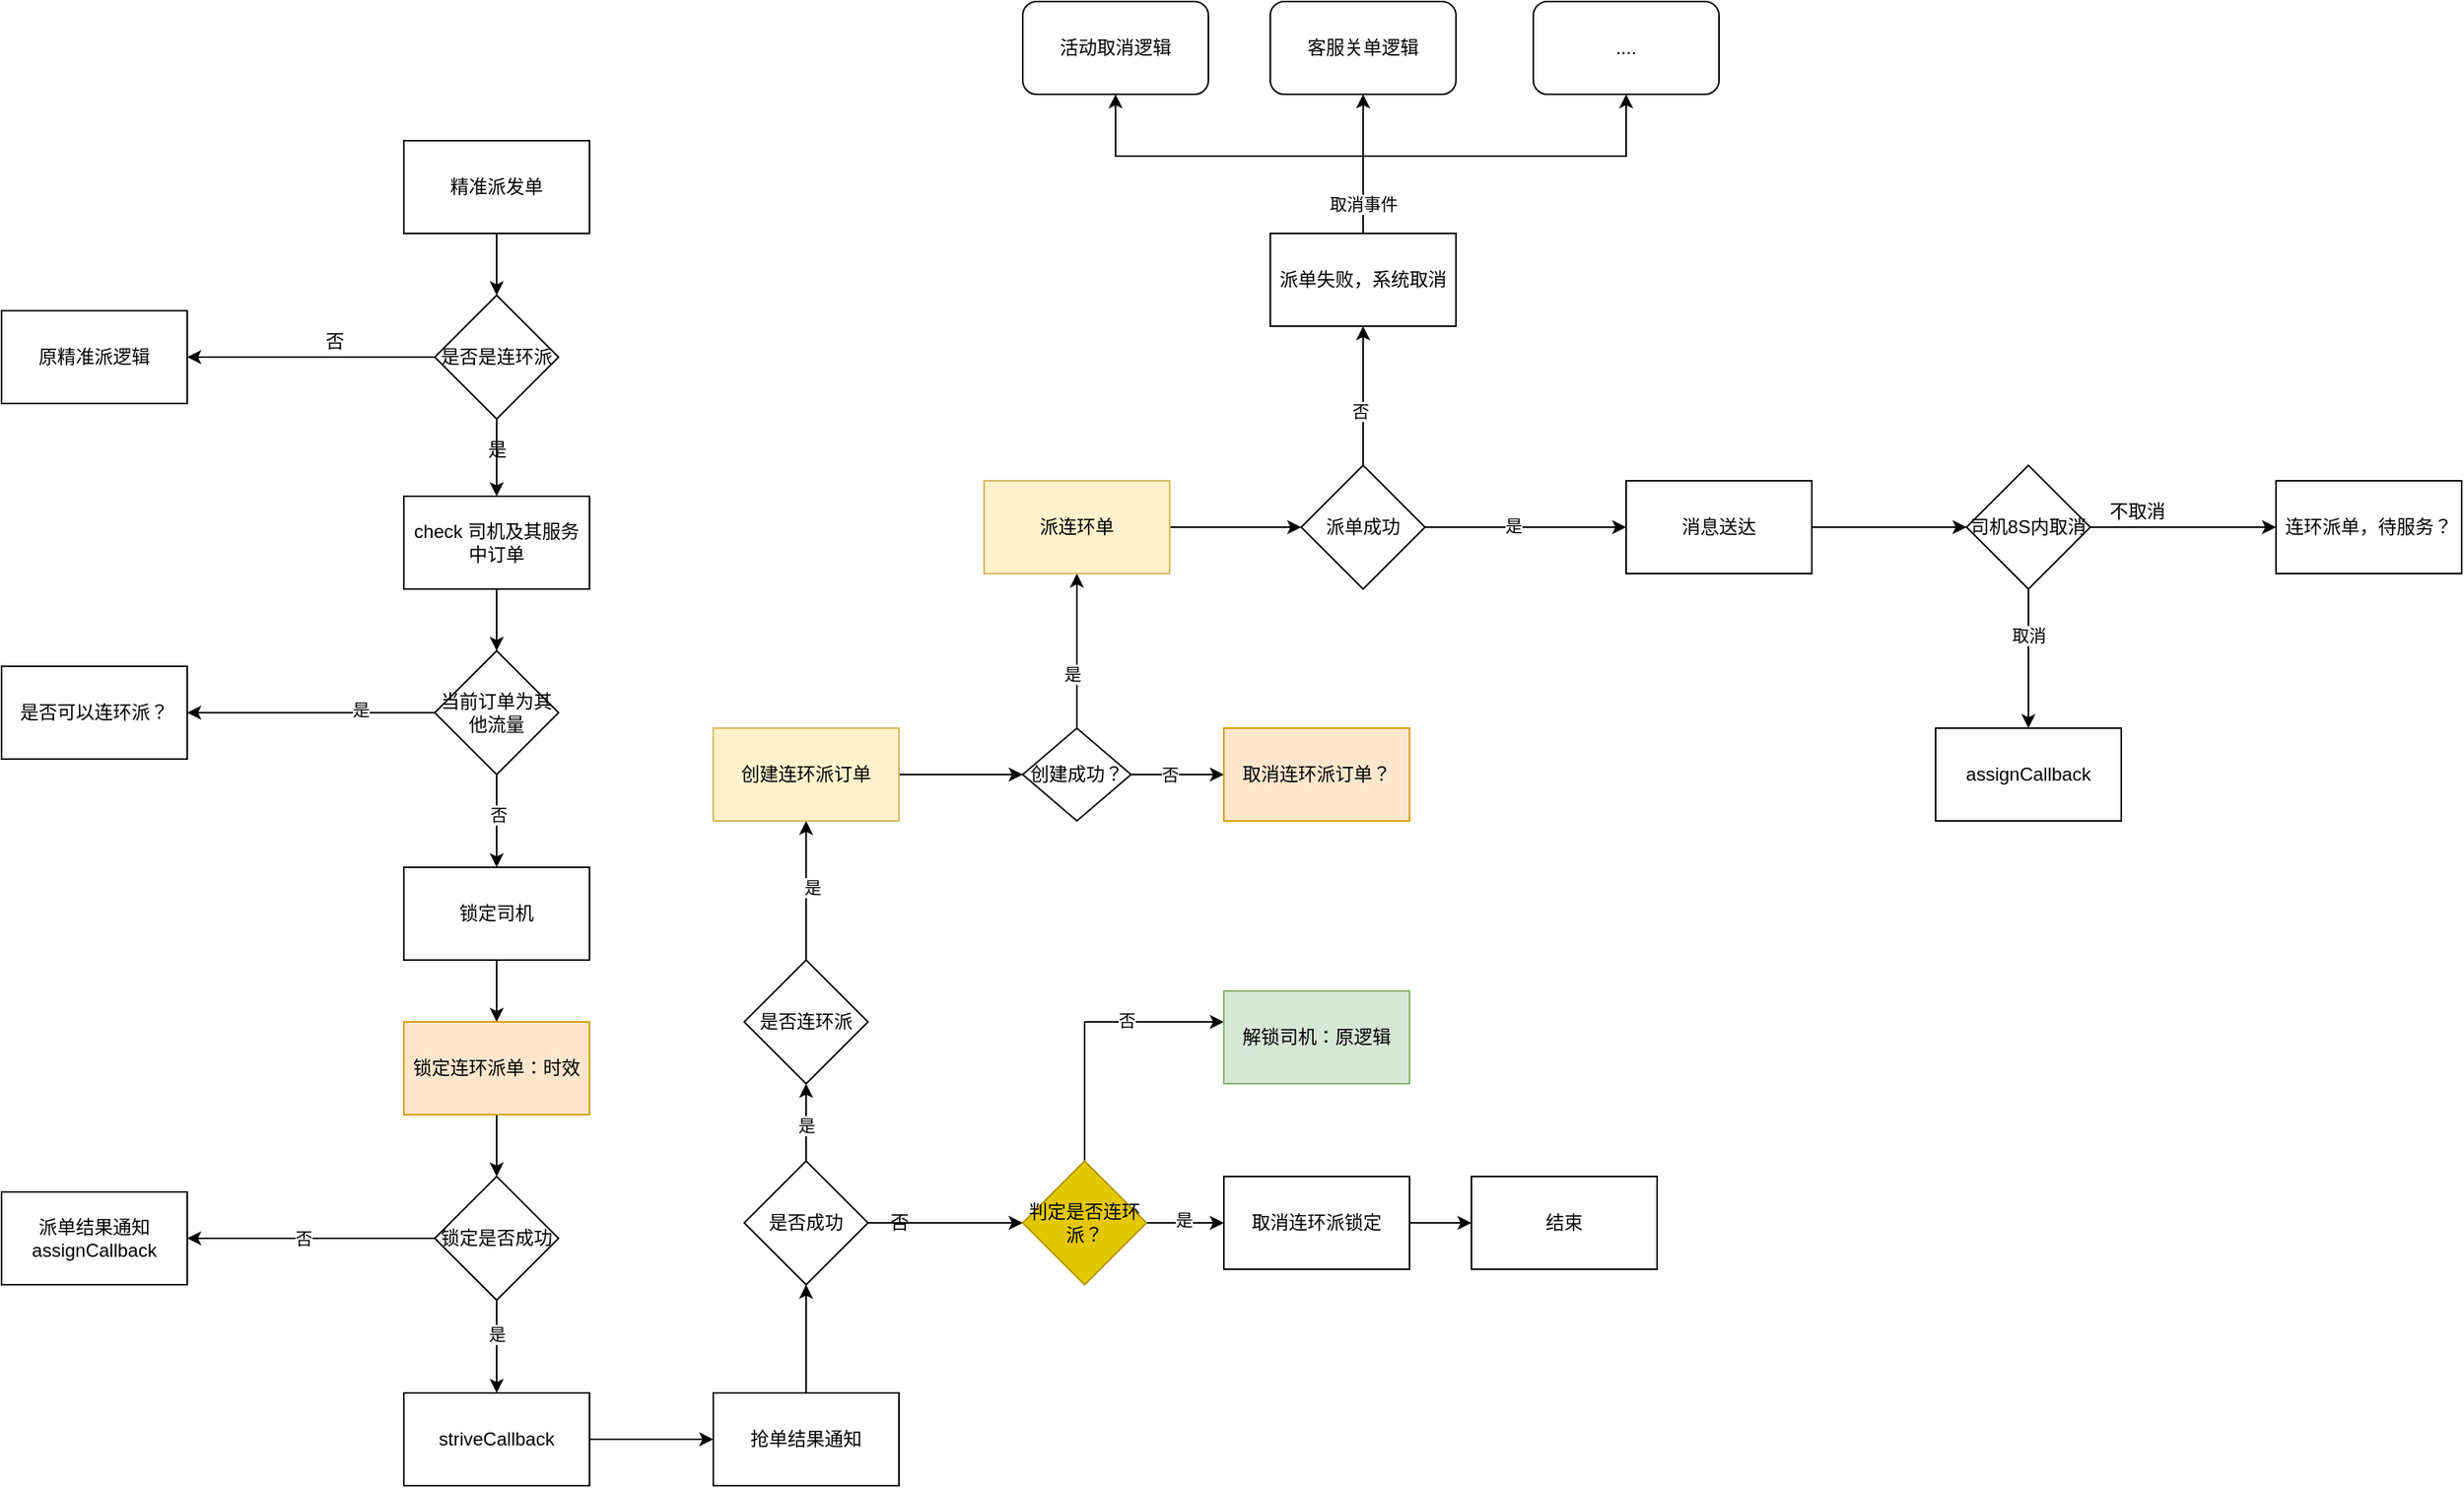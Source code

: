 <mxfile version="14.7.3" type="github">
  <diagram id="HriOcDttCyKX-bXiYPCW" name="Page-1">
    <mxGraphModel dx="1678" dy="905" grid="1" gridSize="10" guides="1" tooltips="1" connect="1" arrows="1" fold="1" page="1" pageScale="1" pageWidth="827" pageHeight="1169" math="0" shadow="0">
      <root>
        <mxCell id="0" />
        <mxCell id="1" parent="0" />
        <mxCell id="NyaL6x0_iCmJU8p4krJc-3" style="edgeStyle=orthogonalEdgeStyle;rounded=0;orthogonalLoop=1;jettySize=auto;html=1;" edge="1" parent="1" source="NyaL6x0_iCmJU8p4krJc-1" target="NyaL6x0_iCmJU8p4krJc-2">
          <mxGeometry relative="1" as="geometry" />
        </mxCell>
        <mxCell id="NyaL6x0_iCmJU8p4krJc-1" value="精准派发单" style="rounded=0;whiteSpace=wrap;html=1;" vertex="1" parent="1">
          <mxGeometry x="360" y="190" width="120" height="60" as="geometry" />
        </mxCell>
        <mxCell id="NyaL6x0_iCmJU8p4krJc-5" value="" style="edgeStyle=orthogonalEdgeStyle;rounded=0;orthogonalLoop=1;jettySize=auto;html=1;" edge="1" parent="1" source="NyaL6x0_iCmJU8p4krJc-2" target="NyaL6x0_iCmJU8p4krJc-4">
          <mxGeometry relative="1" as="geometry" />
        </mxCell>
        <mxCell id="NyaL6x0_iCmJU8p4krJc-8" value="" style="edgeStyle=orthogonalEdgeStyle;rounded=0;orthogonalLoop=1;jettySize=auto;html=1;" edge="1" parent="1" source="NyaL6x0_iCmJU8p4krJc-2" target="NyaL6x0_iCmJU8p4krJc-7">
          <mxGeometry relative="1" as="geometry" />
        </mxCell>
        <mxCell id="NyaL6x0_iCmJU8p4krJc-2" value="是否是连环派" style="rhombus;whiteSpace=wrap;html=1;" vertex="1" parent="1">
          <mxGeometry x="380" y="290" width="80" height="80" as="geometry" />
        </mxCell>
        <mxCell id="NyaL6x0_iCmJU8p4krJc-4" value="原精准派逻辑" style="whiteSpace=wrap;html=1;" vertex="1" parent="1">
          <mxGeometry x="100" y="300" width="120" height="60" as="geometry" />
        </mxCell>
        <mxCell id="NyaL6x0_iCmJU8p4krJc-6" value="否" style="text;html=1;align=center;verticalAlign=middle;resizable=0;points=[];autosize=1;strokeColor=none;" vertex="1" parent="1">
          <mxGeometry x="300" y="310" width="30" height="20" as="geometry" />
        </mxCell>
        <mxCell id="NyaL6x0_iCmJU8p4krJc-11" value="" style="edgeStyle=orthogonalEdgeStyle;rounded=0;orthogonalLoop=1;jettySize=auto;html=1;" edge="1" parent="1" source="NyaL6x0_iCmJU8p4krJc-7" target="NyaL6x0_iCmJU8p4krJc-10">
          <mxGeometry relative="1" as="geometry" />
        </mxCell>
        <mxCell id="NyaL6x0_iCmJU8p4krJc-7" value="check 司机及其服务中订单" style="whiteSpace=wrap;html=1;" vertex="1" parent="1">
          <mxGeometry x="360" y="420" width="120" height="60" as="geometry" />
        </mxCell>
        <mxCell id="NyaL6x0_iCmJU8p4krJc-9" value="是" style="text;html=1;align=center;verticalAlign=middle;resizable=0;points=[];autosize=1;strokeColor=none;" vertex="1" parent="1">
          <mxGeometry x="405" y="380" width="30" height="20" as="geometry" />
        </mxCell>
        <mxCell id="NyaL6x0_iCmJU8p4krJc-13" value="" style="edgeStyle=orthogonalEdgeStyle;rounded=0;orthogonalLoop=1;jettySize=auto;html=1;" edge="1" parent="1" source="NyaL6x0_iCmJU8p4krJc-10" target="NyaL6x0_iCmJU8p4krJc-12">
          <mxGeometry relative="1" as="geometry" />
        </mxCell>
        <mxCell id="NyaL6x0_iCmJU8p4krJc-14" value="是" style="edgeLabel;html=1;align=center;verticalAlign=middle;resizable=0;points=[];" vertex="1" connectable="0" parent="NyaL6x0_iCmJU8p4krJc-13">
          <mxGeometry x="-0.4" y="-2" relative="1" as="geometry">
            <mxPoint as="offset" />
          </mxGeometry>
        </mxCell>
        <mxCell id="NyaL6x0_iCmJU8p4krJc-16" value="" style="edgeStyle=orthogonalEdgeStyle;rounded=0;orthogonalLoop=1;jettySize=auto;html=1;" edge="1" parent="1" source="NyaL6x0_iCmJU8p4krJc-10" target="NyaL6x0_iCmJU8p4krJc-15">
          <mxGeometry relative="1" as="geometry" />
        </mxCell>
        <mxCell id="NyaL6x0_iCmJU8p4krJc-17" value="否" style="edgeLabel;html=1;align=center;verticalAlign=middle;resizable=0;points=[];" vertex="1" connectable="0" parent="NyaL6x0_iCmJU8p4krJc-16">
          <mxGeometry x="-0.156" y="1" relative="1" as="geometry">
            <mxPoint as="offset" />
          </mxGeometry>
        </mxCell>
        <mxCell id="NyaL6x0_iCmJU8p4krJc-10" value="当前订单为其他流量" style="rhombus;whiteSpace=wrap;html=1;" vertex="1" parent="1">
          <mxGeometry x="380" y="520" width="80" height="80" as="geometry" />
        </mxCell>
        <mxCell id="NyaL6x0_iCmJU8p4krJc-12" value="是否可以连环派？" style="whiteSpace=wrap;html=1;" vertex="1" parent="1">
          <mxGeometry x="100" y="530" width="120" height="60" as="geometry" />
        </mxCell>
        <mxCell id="NyaL6x0_iCmJU8p4krJc-19" value="" style="edgeStyle=orthogonalEdgeStyle;rounded=0;orthogonalLoop=1;jettySize=auto;html=1;" edge="1" parent="1" source="NyaL6x0_iCmJU8p4krJc-15" target="NyaL6x0_iCmJU8p4krJc-18">
          <mxGeometry relative="1" as="geometry" />
        </mxCell>
        <mxCell id="NyaL6x0_iCmJU8p4krJc-15" value="锁定司机" style="whiteSpace=wrap;html=1;" vertex="1" parent="1">
          <mxGeometry x="360" y="660" width="120" height="60" as="geometry" />
        </mxCell>
        <mxCell id="NyaL6x0_iCmJU8p4krJc-21" value="" style="edgeStyle=orthogonalEdgeStyle;rounded=0;orthogonalLoop=1;jettySize=auto;html=1;" edge="1" parent="1" source="NyaL6x0_iCmJU8p4krJc-18" target="NyaL6x0_iCmJU8p4krJc-20">
          <mxGeometry relative="1" as="geometry" />
        </mxCell>
        <mxCell id="NyaL6x0_iCmJU8p4krJc-18" value="锁定连环派单：时效" style="whiteSpace=wrap;html=1;fillColor=#ffe6cc;strokeColor=#d79b00;" vertex="1" parent="1">
          <mxGeometry x="360" y="760" width="120" height="60" as="geometry" />
        </mxCell>
        <mxCell id="NyaL6x0_iCmJU8p4krJc-23" value="" style="edgeStyle=orthogonalEdgeStyle;rounded=0;orthogonalLoop=1;jettySize=auto;html=1;" edge="1" parent="1" source="NyaL6x0_iCmJU8p4krJc-20" target="NyaL6x0_iCmJU8p4krJc-22">
          <mxGeometry relative="1" as="geometry" />
        </mxCell>
        <mxCell id="NyaL6x0_iCmJU8p4krJc-24" value="否&lt;br&gt;" style="edgeLabel;html=1;align=center;verticalAlign=middle;resizable=0;points=[];" vertex="1" connectable="0" parent="NyaL6x0_iCmJU8p4krJc-23">
          <mxGeometry x="0.06" relative="1" as="geometry">
            <mxPoint as="offset" />
          </mxGeometry>
        </mxCell>
        <mxCell id="NyaL6x0_iCmJU8p4krJc-26" value="" style="edgeStyle=orthogonalEdgeStyle;rounded=0;orthogonalLoop=1;jettySize=auto;html=1;" edge="1" parent="1" source="NyaL6x0_iCmJU8p4krJc-20" target="NyaL6x0_iCmJU8p4krJc-25">
          <mxGeometry relative="1" as="geometry" />
        </mxCell>
        <mxCell id="NyaL6x0_iCmJU8p4krJc-27" value="是" style="edgeLabel;html=1;align=center;verticalAlign=middle;resizable=0;points=[];" vertex="1" connectable="0" parent="NyaL6x0_iCmJU8p4krJc-26">
          <mxGeometry x="-0.289" relative="1" as="geometry">
            <mxPoint as="offset" />
          </mxGeometry>
        </mxCell>
        <mxCell id="NyaL6x0_iCmJU8p4krJc-20" value="锁定是否成功" style="rhombus;whiteSpace=wrap;html=1;" vertex="1" parent="1">
          <mxGeometry x="380" y="860" width="80" height="80" as="geometry" />
        </mxCell>
        <mxCell id="NyaL6x0_iCmJU8p4krJc-22" value="&lt;div&gt;&lt;span&gt;派单结果通知assignCallback&lt;/span&gt;&lt;br&gt;&lt;/div&gt;" style="whiteSpace=wrap;html=1;" vertex="1" parent="1">
          <mxGeometry x="100" y="870" width="120" height="60" as="geometry" />
        </mxCell>
        <mxCell id="NyaL6x0_iCmJU8p4krJc-33" value="" style="edgeStyle=orthogonalEdgeStyle;rounded=0;orthogonalLoop=1;jettySize=auto;html=1;" edge="1" parent="1" source="NyaL6x0_iCmJU8p4krJc-25" target="NyaL6x0_iCmJU8p4krJc-32">
          <mxGeometry relative="1" as="geometry" />
        </mxCell>
        <mxCell id="NyaL6x0_iCmJU8p4krJc-25" value="striveCallback" style="whiteSpace=wrap;html=1;" vertex="1" parent="1">
          <mxGeometry x="360" y="1000" width="120" height="60" as="geometry" />
        </mxCell>
        <mxCell id="NyaL6x0_iCmJU8p4krJc-35" value="" style="edgeStyle=orthogonalEdgeStyle;rounded=0;orthogonalLoop=1;jettySize=auto;html=1;" edge="1" parent="1" source="NyaL6x0_iCmJU8p4krJc-32" target="NyaL6x0_iCmJU8p4krJc-34">
          <mxGeometry relative="1" as="geometry" />
        </mxCell>
        <mxCell id="NyaL6x0_iCmJU8p4krJc-32" value="抢单结果通知" style="whiteSpace=wrap;html=1;" vertex="1" parent="1">
          <mxGeometry x="560" y="1000" width="120" height="60" as="geometry" />
        </mxCell>
        <mxCell id="NyaL6x0_iCmJU8p4krJc-45" value="" style="edgeStyle=orthogonalEdgeStyle;rounded=0;orthogonalLoop=1;jettySize=auto;html=1;" edge="1" parent="1" source="NyaL6x0_iCmJU8p4krJc-34" target="NyaL6x0_iCmJU8p4krJc-44">
          <mxGeometry relative="1" as="geometry" />
        </mxCell>
        <mxCell id="NyaL6x0_iCmJU8p4krJc-54" value="" style="edgeStyle=orthogonalEdgeStyle;rounded=0;orthogonalLoop=1;jettySize=auto;html=1;entryX=0.5;entryY=1;entryDx=0;entryDy=0;" edge="1" parent="1" source="NyaL6x0_iCmJU8p4krJc-34" target="NyaL6x0_iCmJU8p4krJc-56">
          <mxGeometry relative="1" as="geometry">
            <mxPoint x="620" y="790" as="targetPoint" />
          </mxGeometry>
        </mxCell>
        <mxCell id="NyaL6x0_iCmJU8p4krJc-55" value="是" style="edgeLabel;html=1;align=center;verticalAlign=middle;resizable=0;points=[];" vertex="1" connectable="0" parent="NyaL6x0_iCmJU8p4krJc-54">
          <mxGeometry x="-0.089" relative="1" as="geometry">
            <mxPoint as="offset" />
          </mxGeometry>
        </mxCell>
        <mxCell id="NyaL6x0_iCmJU8p4krJc-34" value="是否成功" style="rhombus;whiteSpace=wrap;html=1;" vertex="1" parent="1">
          <mxGeometry x="580" y="850" width="80" height="80" as="geometry" />
        </mxCell>
        <mxCell id="NyaL6x0_iCmJU8p4krJc-39" value="" style="edgeStyle=orthogonalEdgeStyle;rounded=0;orthogonalLoop=1;jettySize=auto;html=1;" edge="1" parent="1" source="NyaL6x0_iCmJU8p4krJc-36" target="NyaL6x0_iCmJU8p4krJc-38">
          <mxGeometry relative="1" as="geometry" />
        </mxCell>
        <mxCell id="NyaL6x0_iCmJU8p4krJc-36" value="取消连环派锁定" style="whiteSpace=wrap;html=1;" vertex="1" parent="1">
          <mxGeometry x="890" y="860" width="120" height="60" as="geometry" />
        </mxCell>
        <mxCell id="NyaL6x0_iCmJU8p4krJc-38" value="结束" style="whiteSpace=wrap;html=1;" vertex="1" parent="1">
          <mxGeometry x="1050" y="860" width="120" height="60" as="geometry" />
        </mxCell>
        <mxCell id="NyaL6x0_iCmJU8p4krJc-47" style="edgeStyle=orthogonalEdgeStyle;rounded=0;orthogonalLoop=1;jettySize=auto;html=1;entryX=0;entryY=0.5;entryDx=0;entryDy=0;" edge="1" parent="1" source="NyaL6x0_iCmJU8p4krJc-44" target="NyaL6x0_iCmJU8p4krJc-36">
          <mxGeometry relative="1" as="geometry" />
        </mxCell>
        <mxCell id="NyaL6x0_iCmJU8p4krJc-49" value="是" style="edgeLabel;html=1;align=center;verticalAlign=middle;resizable=0;points=[];" vertex="1" connectable="0" parent="NyaL6x0_iCmJU8p4krJc-47">
          <mxGeometry x="-0.04" y="2" relative="1" as="geometry">
            <mxPoint as="offset" />
          </mxGeometry>
        </mxCell>
        <mxCell id="NyaL6x0_iCmJU8p4krJc-51" value="" style="edgeStyle=orthogonalEdgeStyle;rounded=0;orthogonalLoop=1;jettySize=auto;html=1;" edge="1" parent="1" source="NyaL6x0_iCmJU8p4krJc-44" target="NyaL6x0_iCmJU8p4krJc-50">
          <mxGeometry relative="1" as="geometry">
            <Array as="points">
              <mxPoint x="800" y="760" />
            </Array>
          </mxGeometry>
        </mxCell>
        <mxCell id="NyaL6x0_iCmJU8p4krJc-52" value="否" style="edgeLabel;html=1;align=center;verticalAlign=middle;resizable=0;points=[];" vertex="1" connectable="0" parent="NyaL6x0_iCmJU8p4krJc-51">
          <mxGeometry x="0.294" y="1" relative="1" as="geometry">
            <mxPoint as="offset" />
          </mxGeometry>
        </mxCell>
        <mxCell id="NyaL6x0_iCmJU8p4krJc-44" value="判定是否连环派？" style="rhombus;whiteSpace=wrap;html=1;fillColor=#e3c800;strokeColor=#B09500;fontColor=#000000;" vertex="1" parent="1">
          <mxGeometry x="760" y="850" width="80" height="80" as="geometry" />
        </mxCell>
        <mxCell id="NyaL6x0_iCmJU8p4krJc-46" value="否" style="text;html=1;align=center;verticalAlign=middle;resizable=0;points=[];autosize=1;strokeColor=none;" vertex="1" parent="1">
          <mxGeometry x="665" y="880" width="30" height="20" as="geometry" />
        </mxCell>
        <mxCell id="NyaL6x0_iCmJU8p4krJc-50" value="解锁司机：原逻辑" style="whiteSpace=wrap;html=1;fillColor=#d5e8d4;strokeColor=#82b366;" vertex="1" parent="1">
          <mxGeometry x="890" y="740" width="120" height="60" as="geometry" />
        </mxCell>
        <mxCell id="NyaL6x0_iCmJU8p4krJc-59" value="" style="edgeStyle=orthogonalEdgeStyle;rounded=0;orthogonalLoop=1;jettySize=auto;html=1;" edge="1" parent="1" source="NyaL6x0_iCmJU8p4krJc-56" target="NyaL6x0_iCmJU8p4krJc-58">
          <mxGeometry relative="1" as="geometry" />
        </mxCell>
        <mxCell id="NyaL6x0_iCmJU8p4krJc-60" value="是" style="edgeLabel;html=1;align=center;verticalAlign=middle;resizable=0;points=[];" vertex="1" connectable="0" parent="NyaL6x0_iCmJU8p4krJc-59">
          <mxGeometry x="0.04" y="-4" relative="1" as="geometry">
            <mxPoint as="offset" />
          </mxGeometry>
        </mxCell>
        <mxCell id="NyaL6x0_iCmJU8p4krJc-56" value="是否连环派" style="rhombus;whiteSpace=wrap;html=1;" vertex="1" parent="1">
          <mxGeometry x="580" y="720" width="80" height="80" as="geometry" />
        </mxCell>
        <mxCell id="NyaL6x0_iCmJU8p4krJc-62" value="" style="edgeStyle=orthogonalEdgeStyle;rounded=0;orthogonalLoop=1;jettySize=auto;html=1;" edge="1" parent="1" source="NyaL6x0_iCmJU8p4krJc-58">
          <mxGeometry relative="1" as="geometry">
            <mxPoint x="760" y="600" as="targetPoint" />
          </mxGeometry>
        </mxCell>
        <mxCell id="NyaL6x0_iCmJU8p4krJc-58" value="创建连环派订单" style="whiteSpace=wrap;html=1;fillColor=#fff2cc;strokeColor=#d6b656;" vertex="1" parent="1">
          <mxGeometry x="560" y="570" width="120" height="60" as="geometry" />
        </mxCell>
        <mxCell id="NyaL6x0_iCmJU8p4krJc-65" value="" style="edgeStyle=orthogonalEdgeStyle;rounded=0;orthogonalLoop=1;jettySize=auto;html=1;" edge="1" parent="1" source="NyaL6x0_iCmJU8p4krJc-63" target="NyaL6x0_iCmJU8p4krJc-64">
          <mxGeometry relative="1" as="geometry" />
        </mxCell>
        <mxCell id="NyaL6x0_iCmJU8p4krJc-66" value="是" style="edgeLabel;html=1;align=center;verticalAlign=middle;resizable=0;points=[];" vertex="1" connectable="0" parent="NyaL6x0_iCmJU8p4krJc-65">
          <mxGeometry x="-0.289" y="3" relative="1" as="geometry">
            <mxPoint as="offset" />
          </mxGeometry>
        </mxCell>
        <mxCell id="NyaL6x0_iCmJU8p4krJc-68" value="" style="edgeStyle=orthogonalEdgeStyle;rounded=0;orthogonalLoop=1;jettySize=auto;html=1;" edge="1" parent="1" source="NyaL6x0_iCmJU8p4krJc-63" target="NyaL6x0_iCmJU8p4krJc-67">
          <mxGeometry relative="1" as="geometry" />
        </mxCell>
        <mxCell id="NyaL6x0_iCmJU8p4krJc-69" value="否" style="edgeLabel;html=1;align=center;verticalAlign=middle;resizable=0;points=[];" vertex="1" connectable="0" parent="NyaL6x0_iCmJU8p4krJc-68">
          <mxGeometry x="0.267" y="1" relative="1" as="geometry">
            <mxPoint x="-13" y="1" as="offset" />
          </mxGeometry>
        </mxCell>
        <mxCell id="NyaL6x0_iCmJU8p4krJc-63" value="创建成功？" style="rhombus;whiteSpace=wrap;html=1;" vertex="1" parent="1">
          <mxGeometry x="760" y="570" width="70" height="60" as="geometry" />
        </mxCell>
        <mxCell id="NyaL6x0_iCmJU8p4krJc-71" value="" style="edgeStyle=orthogonalEdgeStyle;rounded=0;orthogonalLoop=1;jettySize=auto;html=1;" edge="1" parent="1" source="NyaL6x0_iCmJU8p4krJc-64" target="NyaL6x0_iCmJU8p4krJc-70">
          <mxGeometry relative="1" as="geometry" />
        </mxCell>
        <mxCell id="NyaL6x0_iCmJU8p4krJc-64" value="派连环单" style="whiteSpace=wrap;html=1;fillColor=#fff2cc;strokeColor=#d6b656;" vertex="1" parent="1">
          <mxGeometry x="735" y="410" width="120" height="60" as="geometry" />
        </mxCell>
        <mxCell id="NyaL6x0_iCmJU8p4krJc-67" value="取消连环派订单？" style="whiteSpace=wrap;html=1;fillColor=#ffe6cc;strokeColor=#d79b00;" vertex="1" parent="1">
          <mxGeometry x="890" y="570" width="120" height="60" as="geometry" />
        </mxCell>
        <mxCell id="NyaL6x0_iCmJU8p4krJc-73" value="" style="edgeStyle=orthogonalEdgeStyle;rounded=0;orthogonalLoop=1;jettySize=auto;html=1;" edge="1" parent="1" source="NyaL6x0_iCmJU8p4krJc-70" target="NyaL6x0_iCmJU8p4krJc-72">
          <mxGeometry relative="1" as="geometry" />
        </mxCell>
        <mxCell id="NyaL6x0_iCmJU8p4krJc-77" value="是" style="edgeLabel;html=1;align=center;verticalAlign=middle;resizable=0;points=[];" vertex="1" connectable="0" parent="NyaL6x0_iCmJU8p4krJc-73">
          <mxGeometry x="-0.133" y="1" relative="1" as="geometry">
            <mxPoint as="offset" />
          </mxGeometry>
        </mxCell>
        <mxCell id="NyaL6x0_iCmJU8p4krJc-75" value="" style="edgeStyle=orthogonalEdgeStyle;rounded=0;orthogonalLoop=1;jettySize=auto;html=1;" edge="1" parent="1" source="NyaL6x0_iCmJU8p4krJc-70" target="NyaL6x0_iCmJU8p4krJc-74">
          <mxGeometry relative="1" as="geometry" />
        </mxCell>
        <mxCell id="NyaL6x0_iCmJU8p4krJc-76" value="否" style="edgeLabel;html=1;align=center;verticalAlign=middle;resizable=0;points=[];" vertex="1" connectable="0" parent="NyaL6x0_iCmJU8p4krJc-75">
          <mxGeometry x="-0.222" y="2" relative="1" as="geometry">
            <mxPoint as="offset" />
          </mxGeometry>
        </mxCell>
        <mxCell id="NyaL6x0_iCmJU8p4krJc-70" value="派单成功" style="rhombus;whiteSpace=wrap;html=1;" vertex="1" parent="1">
          <mxGeometry x="940" y="400" width="80" height="80" as="geometry" />
        </mxCell>
        <mxCell id="NyaL6x0_iCmJU8p4krJc-79" value="" style="edgeStyle=orthogonalEdgeStyle;rounded=0;orthogonalLoop=1;jettySize=auto;html=1;" edge="1" parent="1" source="NyaL6x0_iCmJU8p4krJc-72" target="NyaL6x0_iCmJU8p4krJc-78">
          <mxGeometry relative="1" as="geometry" />
        </mxCell>
        <mxCell id="NyaL6x0_iCmJU8p4krJc-72" value="消息送达" style="whiteSpace=wrap;html=1;" vertex="1" parent="1">
          <mxGeometry x="1150" y="410" width="120" height="60" as="geometry" />
        </mxCell>
        <mxCell id="NyaL6x0_iCmJU8p4krJc-89" style="edgeStyle=orthogonalEdgeStyle;rounded=0;orthogonalLoop=1;jettySize=auto;html=1;entryX=0.5;entryY=1;entryDx=0;entryDy=0;" edge="1" parent="1" source="NyaL6x0_iCmJU8p4krJc-74" target="NyaL6x0_iCmJU8p4krJc-87">
          <mxGeometry relative="1" as="geometry">
            <Array as="points">
              <mxPoint x="980" y="200" />
              <mxPoint x="820" y="200" />
            </Array>
          </mxGeometry>
        </mxCell>
        <mxCell id="NyaL6x0_iCmJU8p4krJc-90" style="edgeStyle=orthogonalEdgeStyle;rounded=0;orthogonalLoop=1;jettySize=auto;html=1;" edge="1" parent="1" source="NyaL6x0_iCmJU8p4krJc-74" target="NyaL6x0_iCmJU8p4krJc-86">
          <mxGeometry relative="1" as="geometry" />
        </mxCell>
        <mxCell id="NyaL6x0_iCmJU8p4krJc-91" style="edgeStyle=orthogonalEdgeStyle;rounded=0;orthogonalLoop=1;jettySize=auto;html=1;entryX=0.5;entryY=1;entryDx=0;entryDy=0;" edge="1" parent="1" source="NyaL6x0_iCmJU8p4krJc-74" target="NyaL6x0_iCmJU8p4krJc-88">
          <mxGeometry relative="1" as="geometry">
            <Array as="points">
              <mxPoint x="980" y="200" />
              <mxPoint x="1150" y="200" />
            </Array>
          </mxGeometry>
        </mxCell>
        <mxCell id="NyaL6x0_iCmJU8p4krJc-92" value="取消事件" style="edgeLabel;html=1;align=center;verticalAlign=middle;resizable=0;points=[];" vertex="1" connectable="0" parent="NyaL6x0_iCmJU8p4krJc-91">
          <mxGeometry x="-0.849" relative="1" as="geometry">
            <mxPoint as="offset" />
          </mxGeometry>
        </mxCell>
        <mxCell id="NyaL6x0_iCmJU8p4krJc-74" value="派单失败，系统取消" style="whiteSpace=wrap;html=1;" vertex="1" parent="1">
          <mxGeometry x="920" y="250" width="120" height="60" as="geometry" />
        </mxCell>
        <mxCell id="NyaL6x0_iCmJU8p4krJc-81" value="" style="edgeStyle=orthogonalEdgeStyle;rounded=0;orthogonalLoop=1;jettySize=auto;html=1;" edge="1" parent="1" source="NyaL6x0_iCmJU8p4krJc-78" target="NyaL6x0_iCmJU8p4krJc-80">
          <mxGeometry relative="1" as="geometry" />
        </mxCell>
        <mxCell id="NyaL6x0_iCmJU8p4krJc-84" value="取消" style="edgeLabel;html=1;align=center;verticalAlign=middle;resizable=0;points=[];" vertex="1" connectable="0" parent="NyaL6x0_iCmJU8p4krJc-81">
          <mxGeometry x="-0.578" y="-2" relative="1" as="geometry">
            <mxPoint x="2" y="11" as="offset" />
          </mxGeometry>
        </mxCell>
        <mxCell id="NyaL6x0_iCmJU8p4krJc-83" value="" style="edgeStyle=orthogonalEdgeStyle;rounded=0;orthogonalLoop=1;jettySize=auto;html=1;" edge="1" parent="1" source="NyaL6x0_iCmJU8p4krJc-78" target="NyaL6x0_iCmJU8p4krJc-82">
          <mxGeometry relative="1" as="geometry" />
        </mxCell>
        <mxCell id="NyaL6x0_iCmJU8p4krJc-78" value="司机8S内取消" style="rhombus;whiteSpace=wrap;html=1;" vertex="1" parent="1">
          <mxGeometry x="1370" y="400" width="80" height="80" as="geometry" />
        </mxCell>
        <mxCell id="NyaL6x0_iCmJU8p4krJc-80" value="assignCallback" style="whiteSpace=wrap;html=1;" vertex="1" parent="1">
          <mxGeometry x="1350" y="570" width="120" height="60" as="geometry" />
        </mxCell>
        <mxCell id="NyaL6x0_iCmJU8p4krJc-82" value="连环派单，待服务？" style="whiteSpace=wrap;html=1;" vertex="1" parent="1">
          <mxGeometry x="1570" y="410" width="120" height="60" as="geometry" />
        </mxCell>
        <mxCell id="NyaL6x0_iCmJU8p4krJc-85" value="不取消" style="text;html=1;align=center;verticalAlign=middle;resizable=0;points=[];autosize=1;strokeColor=none;" vertex="1" parent="1">
          <mxGeometry x="1455" y="420" width="50" height="20" as="geometry" />
        </mxCell>
        <mxCell id="NyaL6x0_iCmJU8p4krJc-86" value="客服关单逻辑" style="rounded=1;whiteSpace=wrap;html=1;" vertex="1" parent="1">
          <mxGeometry x="920" y="100" width="120" height="60" as="geometry" />
        </mxCell>
        <mxCell id="NyaL6x0_iCmJU8p4krJc-87" value="活动取消逻辑" style="rounded=1;whiteSpace=wrap;html=1;" vertex="1" parent="1">
          <mxGeometry x="760" y="100" width="120" height="60" as="geometry" />
        </mxCell>
        <mxCell id="NyaL6x0_iCmJU8p4krJc-88" value="...." style="rounded=1;whiteSpace=wrap;html=1;" vertex="1" parent="1">
          <mxGeometry x="1090" y="100" width="120" height="60" as="geometry" />
        </mxCell>
      </root>
    </mxGraphModel>
  </diagram>
</mxfile>
